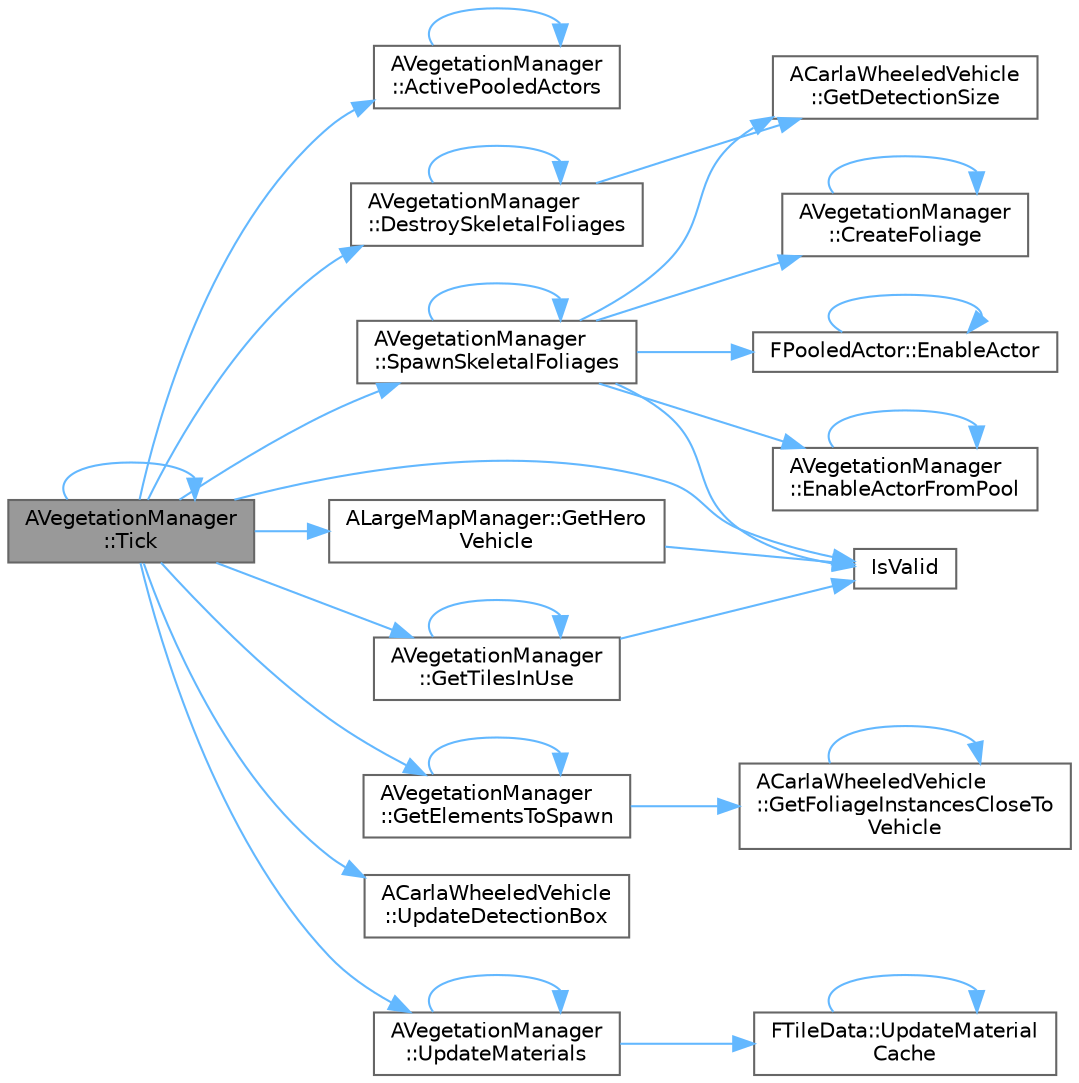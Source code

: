 digraph "AVegetationManager::Tick"
{
 // INTERACTIVE_SVG=YES
 // LATEX_PDF_SIZE
  bgcolor="transparent";
  edge [fontname=Helvetica,fontsize=10,labelfontname=Helvetica,labelfontsize=10];
  node [fontname=Helvetica,fontsize=10,shape=box,height=0.2,width=0.4];
  rankdir="LR";
  Node1 [id="Node000001",label="AVegetationManager\l::Tick",height=0.2,width=0.4,color="gray40", fillcolor="grey60", style="filled", fontcolor="black",tooltip=" "];
  Node1 -> Node2 [id="edge1_Node000001_Node000002",color="steelblue1",style="solid",tooltip=" "];
  Node2 [id="Node000002",label="AVegetationManager\l::ActivePooledActors",height=0.2,width=0.4,color="grey40", fillcolor="white", style="filled",URL="$dd/dfc/classAVegetationManager.html#a7e395aa1f18aecaf8f8257457ac02eb9",tooltip=" "];
  Node2 -> Node2 [id="edge2_Node000002_Node000002",color="steelblue1",style="solid",tooltip=" "];
  Node1 -> Node3 [id="edge3_Node000001_Node000003",color="steelblue1",style="solid",tooltip=" "];
  Node3 [id="Node000003",label="AVegetationManager\l::DestroySkeletalFoliages",height=0.2,width=0.4,color="grey40", fillcolor="white", style="filled",URL="$dd/dfc/classAVegetationManager.html#a879b3c06f32946d1a19a4c397a94963f",tooltip=" "];
  Node3 -> Node3 [id="edge4_Node000003_Node000003",color="steelblue1",style="solid",tooltip=" "];
  Node3 -> Node4 [id="edge5_Node000003_Node000004",color="steelblue1",style="solid",tooltip=" "];
  Node4 [id="Node000004",label="ACarlaWheeledVehicle\l::GetDetectionSize",height=0.2,width=0.4,color="grey40", fillcolor="white", style="filled",URL="$d5/d70/classACarlaWheeledVehicle.html#ac392e75e84c154821e67936c7faa0b64",tooltip=" "];
  Node1 -> Node5 [id="edge6_Node000001_Node000005",color="steelblue1",style="solid",tooltip=" "];
  Node5 [id="Node000005",label="AVegetationManager\l::GetElementsToSpawn",height=0.2,width=0.4,color="grey40", fillcolor="white", style="filled",URL="$dd/dfc/classAVegetationManager.html#a6375d88c23ddd984558ed42f0a312f63",tooltip=" "];
  Node5 -> Node5 [id="edge7_Node000005_Node000005",color="steelblue1",style="solid",tooltip=" "];
  Node5 -> Node6 [id="edge8_Node000005_Node000006",color="steelblue1",style="solid",tooltip=" "];
  Node6 [id="Node000006",label="ACarlaWheeledVehicle\l::GetFoliageInstancesCloseTo\lVehicle",height=0.2,width=0.4,color="grey40", fillcolor="white", style="filled",URL="$d5/d70/classACarlaWheeledVehicle.html#a33b550b27aa194206833593a67b81e53",tooltip=" "];
  Node6 -> Node6 [id="edge9_Node000006_Node000006",color="steelblue1",style="solid",tooltip=" "];
  Node1 -> Node7 [id="edge10_Node000001_Node000007",color="steelblue1",style="solid",tooltip=" "];
  Node7 [id="Node000007",label="ALargeMapManager::GetHero\lVehicle",height=0.2,width=0.4,color="grey40", fillcolor="white", style="filled",URL="$d9/d4b/classALargeMapManager.html#a295ec983de812cf843712e5cc813b222",tooltip=" "];
  Node7 -> Node8 [id="edge11_Node000007_Node000008",color="steelblue1",style="solid",tooltip=" "];
  Node8 [id="Node000008",label="IsValid",height=0.2,width=0.4,color="grey40", fillcolor="white", style="filled",URL="$d2/d40/TrafficLightBase_8cpp.html#a1459952e95242b0c926376d0bb4692b8",tooltip=" "];
  Node1 -> Node9 [id="edge12_Node000001_Node000009",color="steelblue1",style="solid",tooltip=" "];
  Node9 [id="Node000009",label="AVegetationManager\l::GetTilesInUse",height=0.2,width=0.4,color="grey40", fillcolor="white", style="filled",URL="$dd/dfc/classAVegetationManager.html#af28528442b4fd8e977b39b5777d839d2",tooltip=" "];
  Node9 -> Node9 [id="edge13_Node000009_Node000009",color="steelblue1",style="solid",tooltip=" "];
  Node9 -> Node8 [id="edge14_Node000009_Node000008",color="steelblue1",style="solid",tooltip=" "];
  Node1 -> Node8 [id="edge15_Node000001_Node000008",color="steelblue1",style="solid",tooltip=" "];
  Node1 -> Node10 [id="edge16_Node000001_Node000010",color="steelblue1",style="solid",tooltip=" "];
  Node10 [id="Node000010",label="AVegetationManager\l::SpawnSkeletalFoliages",height=0.2,width=0.4,color="grey40", fillcolor="white", style="filled",URL="$dd/dfc/classAVegetationManager.html#a12dd465c5e5cbf21c78818bbee11b877",tooltip=" "];
  Node10 -> Node11 [id="edge17_Node000010_Node000011",color="steelblue1",style="solid",tooltip=" "];
  Node11 [id="Node000011",label="AVegetationManager\l::CreateFoliage",height=0.2,width=0.4,color="grey40", fillcolor="white", style="filled",URL="$dd/dfc/classAVegetationManager.html#a04aeb674f7af939dd198e9ca06767427",tooltip=" "];
  Node11 -> Node11 [id="edge18_Node000011_Node000011",color="steelblue1",style="solid",tooltip=" "];
  Node10 -> Node12 [id="edge19_Node000010_Node000012",color="steelblue1",style="solid",tooltip=" "];
  Node12 [id="Node000012",label="FPooledActor::EnableActor",height=0.2,width=0.4,color="grey40", fillcolor="white", style="filled",URL="$d3/d03/structFPooledActor.html#a57871b7a5debfd8175f7cb6329fe824d",tooltip=" "];
  Node12 -> Node12 [id="edge20_Node000012_Node000012",color="steelblue1",style="solid",tooltip=" "];
  Node10 -> Node13 [id="edge21_Node000010_Node000013",color="steelblue1",style="solid",tooltip=" "];
  Node13 [id="Node000013",label="AVegetationManager\l::EnableActorFromPool",height=0.2,width=0.4,color="grey40", fillcolor="white", style="filled",URL="$dd/dfc/classAVegetationManager.html#a7512fa4413d8e066c757d901a36ae52f",tooltip=" "];
  Node13 -> Node13 [id="edge22_Node000013_Node000013",color="steelblue1",style="solid",tooltip=" "];
  Node10 -> Node4 [id="edge23_Node000010_Node000004",color="steelblue1",style="solid",tooltip=" "];
  Node10 -> Node8 [id="edge24_Node000010_Node000008",color="steelblue1",style="solid",tooltip=" "];
  Node10 -> Node10 [id="edge25_Node000010_Node000010",color="steelblue1",style="solid",tooltip=" "];
  Node1 -> Node1 [id="edge26_Node000001_Node000001",color="steelblue1",style="solid",tooltip=" "];
  Node1 -> Node14 [id="edge27_Node000001_Node000014",color="steelblue1",style="solid",tooltip=" "];
  Node14 [id="Node000014",label="ACarlaWheeledVehicle\l::UpdateDetectionBox",height=0.2,width=0.4,color="grey40", fillcolor="white", style="filled",URL="$d5/d70/classACarlaWheeledVehicle.html#ab00f4a352d10376e3bbc383ad1861990",tooltip=" "];
  Node1 -> Node15 [id="edge28_Node000001_Node000015",color="steelblue1",style="solid",tooltip=" "];
  Node15 [id="Node000015",label="AVegetationManager\l::UpdateMaterials",height=0.2,width=0.4,color="grey40", fillcolor="white", style="filled",URL="$dd/dfc/classAVegetationManager.html#a984bc1d93b1193d377209ba1d951e04f",tooltip=" "];
  Node15 -> Node16 [id="edge29_Node000015_Node000016",color="steelblue1",style="solid",tooltip=" "];
  Node16 [id="Node000016",label="FTileData::UpdateMaterial\lCache",height=0.2,width=0.4,color="grey40", fillcolor="white", style="filled",URL="$df/d8b/structFTileData.html#ad73a1c0d8ba4bbb7ae6369f98c5d3c1e",tooltip=" "];
  Node16 -> Node16 [id="edge30_Node000016_Node000016",color="steelblue1",style="solid",tooltip=" "];
  Node15 -> Node15 [id="edge31_Node000015_Node000015",color="steelblue1",style="solid",tooltip=" "];
}
